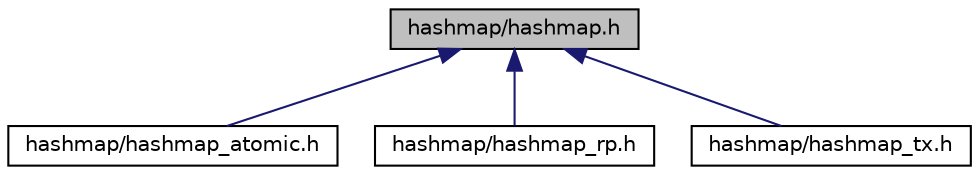 digraph "hashmap/hashmap.h"
{
  edge [fontname="Helvetica",fontsize="10",labelfontname="Helvetica",labelfontsize="10"];
  node [fontname="Helvetica",fontsize="10",shape=record];
  Node3 [label="hashmap/hashmap.h",height=0.2,width=0.4,color="black", fillcolor="grey75", style="filled", fontcolor="black"];
  Node3 -> Node4 [dir="back",color="midnightblue",fontsize="10",style="solid",fontname="Helvetica"];
  Node4 [label="hashmap/hashmap_atomic.h",height=0.2,width=0.4,color="black", fillcolor="white", style="filled",URL="$hashmap__atomic_8h.html",tooltip="Implementation of atomic hashmap, where inserts are coordinated to be one after the other..."];
  Node3 -> Node5 [dir="back",color="midnightblue",fontsize="10",style="solid",fontname="Helvetica"];
  Node5 [label="hashmap/hashmap_rp.h",height=0.2,width=0.4,color="black", fillcolor="white", style="filled",URL="$hashmap__rp_8h_source.html"];
  Node3 -> Node6 [dir="back",color="midnightblue",fontsize="10",style="solid",fontname="Helvetica"];
  Node6 [label="hashmap/hashmap_tx.h",height=0.2,width=0.4,color="black", fillcolor="white", style="filled",URL="$hashmap__tx_8h_source.html"];
}
